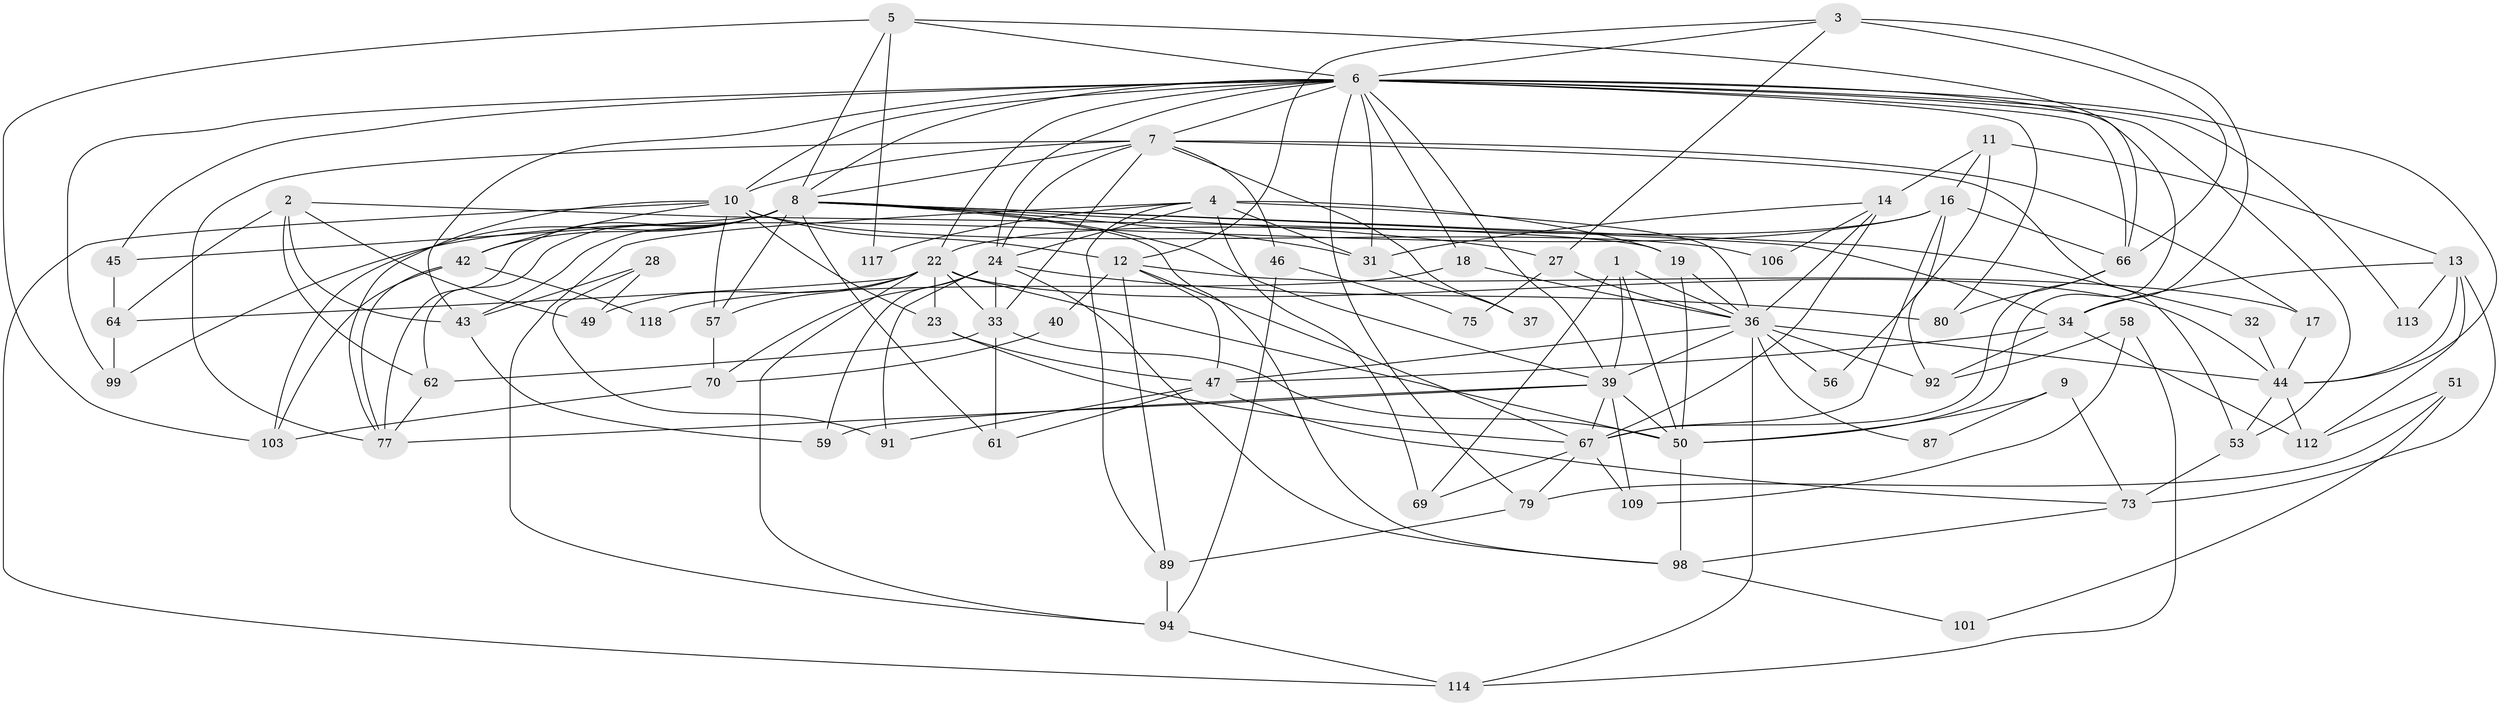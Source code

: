 // original degree distribution, {4: 0.2845528455284553, 3: 0.22764227642276422, 5: 0.17886178861788618, 2: 0.15447154471544716, 6: 0.11382113821138211, 7: 0.032520325203252036, 8: 0.008130081300813009}
// Generated by graph-tools (version 1.1) at 2025/18/03/04/25 18:18:31]
// undirected, 73 vertices, 182 edges
graph export_dot {
graph [start="1"]
  node [color=gray90,style=filled];
  1;
  2 [super="+122"];
  3;
  4 [super="+35+121"];
  5 [super="+116"];
  6 [super="+29+65"];
  7 [super="+20"];
  8 [super="+21+15"];
  9;
  10 [super="+63+25+84"];
  11;
  12 [super="+55"];
  13 [super="+102+78"];
  14 [super="+104"];
  16;
  17;
  18;
  19;
  22 [super="+26+74"];
  23 [super="+119"];
  24 [super="+38+30"];
  27;
  28;
  31 [super="+41"];
  32;
  33 [super="+54"];
  34;
  36 [super="+72"];
  37;
  39 [super="+52"];
  40;
  42 [super="+90"];
  43;
  44 [super="+100"];
  45 [super="+71"];
  46;
  47 [super="+85"];
  49;
  50 [super="+68"];
  51;
  53;
  56;
  57 [super="+93"];
  58;
  59;
  61 [super="+82"];
  62;
  64;
  66 [super="+111"];
  67 [super="+95+88"];
  69;
  70;
  73;
  75;
  77 [super="+107"];
  79;
  80;
  87;
  89;
  91;
  92;
  94 [super="+105"];
  98;
  99 [super="+110"];
  101;
  103;
  106;
  109;
  112;
  113;
  114;
  117;
  118;
  1 -- 39;
  1 -- 69;
  1 -- 36;
  1 -- 50;
  2 -- 43;
  2 -- 49;
  2 -- 64;
  2 -- 19;
  2 -- 62;
  3 -- 27;
  3 -- 34;
  3 -- 66;
  3 -- 6;
  3 -- 12;
  4 -- 19;
  4 -- 36 [weight=4];
  4 -- 89;
  4 -- 24;
  4 -- 94;
  4 -- 117;
  4 -- 69;
  4 -- 31;
  5 -- 66;
  5 -- 103;
  5 -- 117;
  5 -- 8;
  5 -- 6;
  6 -- 79;
  6 -- 66 [weight=2];
  6 -- 7;
  6 -- 8;
  6 -- 80;
  6 -- 18;
  6 -- 22;
  6 -- 31;
  6 -- 99;
  6 -- 39;
  6 -- 50;
  6 -- 10;
  6 -- 44;
  6 -- 45 [weight=2];
  6 -- 113;
  6 -- 53;
  6 -- 24 [weight=2];
  6 -- 43;
  7 -- 46;
  7 -- 53;
  7 -- 17;
  7 -- 37;
  7 -- 77;
  7 -- 8;
  7 -- 10;
  7 -- 24;
  7 -- 33;
  8 -- 32;
  8 -- 98;
  8 -- 42;
  8 -- 77 [weight=3];
  8 -- 45;
  8 -- 57;
  8 -- 31 [weight=2];
  8 -- 34;
  8 -- 103;
  8 -- 43;
  8 -- 27;
  8 -- 62;
  8 -- 61;
  8 -- 39;
  9 -- 73;
  9 -- 50;
  9 -- 87;
  10 -- 42;
  10 -- 57;
  10 -- 77;
  10 -- 106;
  10 -- 114;
  10 -- 12;
  10 -- 23;
  11 -- 16;
  11 -- 14;
  11 -- 56;
  11 -- 13;
  12 -- 40;
  12 -- 47;
  12 -- 89;
  12 -- 67;
  12 -- 17;
  13 -- 44;
  13 -- 112;
  13 -- 73 [weight=2];
  13 -- 113;
  13 -- 34;
  14 -- 67 [weight=2];
  14 -- 36;
  14 -- 106;
  14 -- 31;
  16 -- 92;
  16 -- 67;
  16 -- 66;
  16 -- 22;
  16 -- 99;
  17 -- 44;
  18 -- 118;
  18 -- 36;
  19 -- 36;
  19 -- 50;
  22 -- 23;
  22 -- 64;
  22 -- 49;
  22 -- 44;
  22 -- 50;
  22 -- 57;
  22 -- 94;
  22 -- 33;
  23 -- 67;
  23 -- 47;
  24 -- 59;
  24 -- 33;
  24 -- 80;
  24 -- 98;
  24 -- 70 [weight=2];
  24 -- 91;
  27 -- 75;
  27 -- 36;
  28 -- 43;
  28 -- 91;
  28 -- 49;
  31 -- 37;
  32 -- 44;
  33 -- 50;
  33 -- 61;
  33 -- 62;
  34 -- 92;
  34 -- 112;
  34 -- 47;
  36 -- 44;
  36 -- 56;
  36 -- 47;
  36 -- 114;
  36 -- 87;
  36 -- 92;
  36 -- 39;
  39 -- 109;
  39 -- 50;
  39 -- 59;
  39 -- 67;
  39 -- 77;
  40 -- 70;
  42 -- 77;
  42 -- 103;
  42 -- 118;
  43 -- 59;
  44 -- 112;
  44 -- 53;
  45 -- 64;
  46 -- 94;
  46 -- 75;
  47 -- 73;
  47 -- 91;
  47 -- 61;
  50 -- 98;
  51 -- 79;
  51 -- 112;
  51 -- 101;
  53 -- 73;
  57 -- 70;
  58 -- 114;
  58 -- 92;
  58 -- 109;
  62 -- 77;
  64 -- 99;
  66 -- 67;
  66 -- 80;
  67 -- 79;
  67 -- 109;
  67 -- 69;
  70 -- 103;
  73 -- 98;
  79 -- 89;
  89 -- 94;
  94 -- 114;
  98 -- 101;
}
